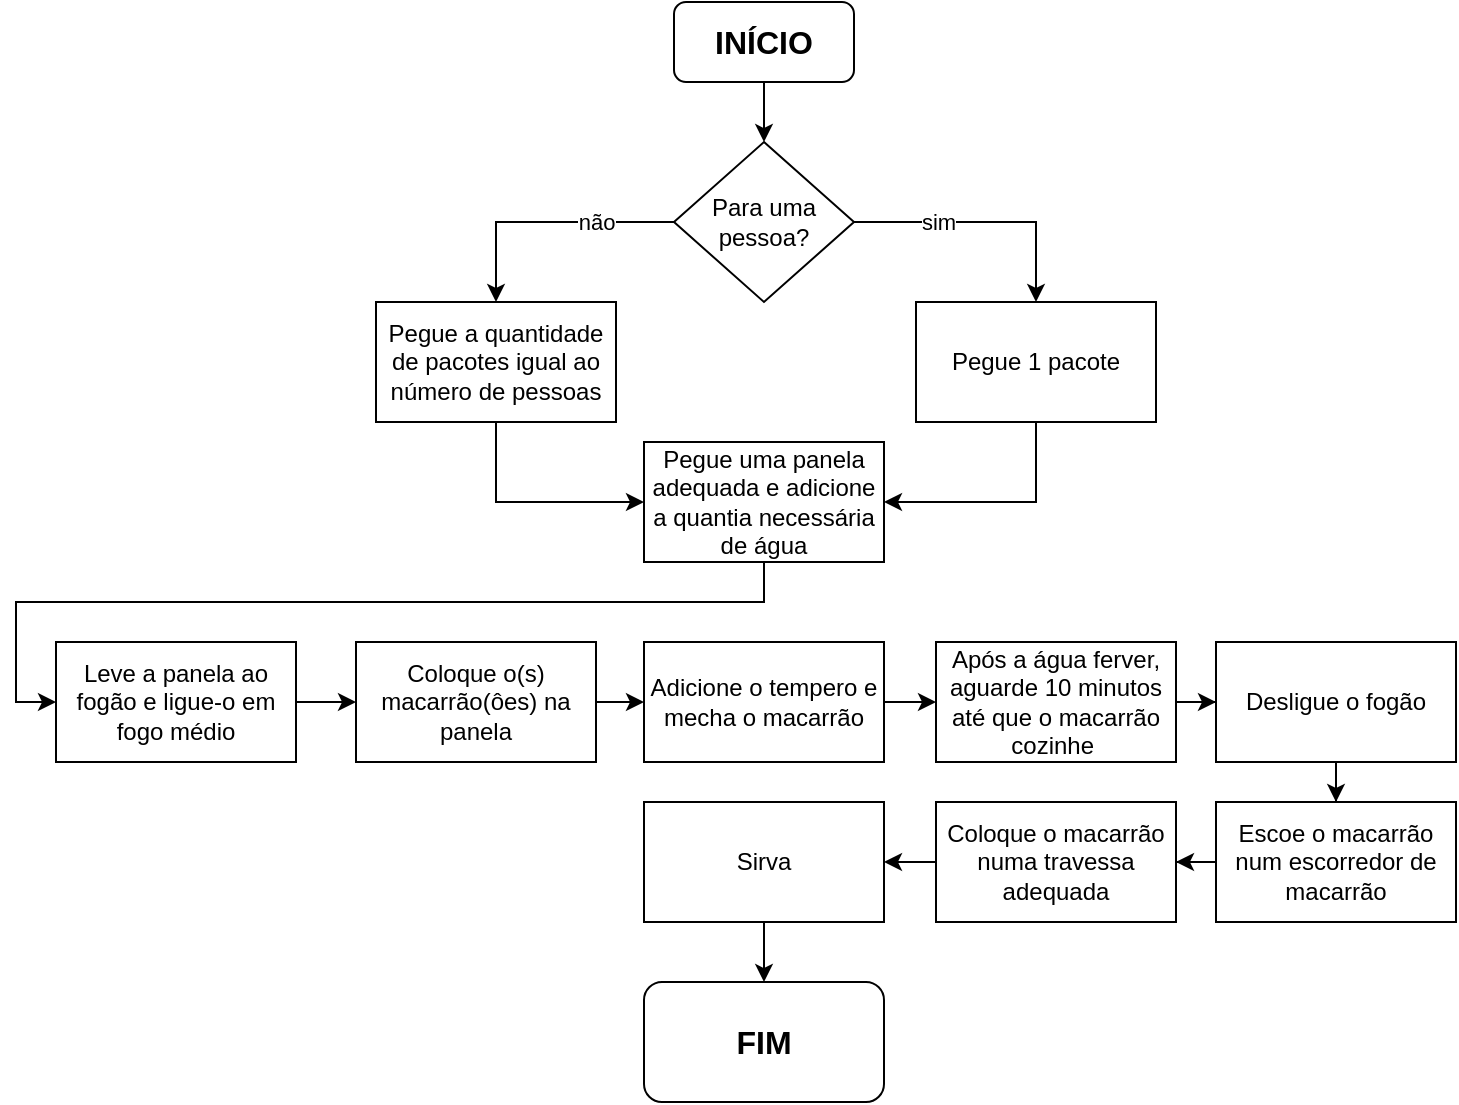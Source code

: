 <mxfile version="21.1.2" type="github">
  <diagram name="Página-1" id="2Ptvhzt_i48_mJHpRBuN">
    <mxGraphModel dx="1035" dy="569" grid="1" gridSize="10" guides="1" tooltips="1" connect="1" arrows="1" fold="1" page="1" pageScale="1" pageWidth="827" pageHeight="1169" math="0" shadow="0">
      <root>
        <mxCell id="0" />
        <mxCell id="1" parent="0" />
        <mxCell id="D16hpOU0ap1t-5sU_G8I-7" style="edgeStyle=orthogonalEdgeStyle;rounded=0;orthogonalLoop=1;jettySize=auto;html=1;exitX=0.5;exitY=1;exitDx=0;exitDy=0;entryX=0.5;entryY=0;entryDx=0;entryDy=0;" edge="1" parent="1" source="D16hpOU0ap1t-5sU_G8I-2" target="D16hpOU0ap1t-5sU_G8I-6">
          <mxGeometry relative="1" as="geometry" />
        </mxCell>
        <mxCell id="D16hpOU0ap1t-5sU_G8I-2" value="&lt;b&gt;&lt;font style=&quot;font-size: 16px;&quot;&gt;INÍCIO&lt;/font&gt;&lt;/b&gt;" style="rounded=1;whiteSpace=wrap;html=1;align=center;" vertex="1" parent="1">
          <mxGeometry x="369" width="90" height="40" as="geometry" />
        </mxCell>
        <mxCell id="D16hpOU0ap1t-5sU_G8I-9" value="sim" style="edgeStyle=orthogonalEdgeStyle;rounded=0;orthogonalLoop=1;jettySize=auto;html=1;exitX=1;exitY=0.5;exitDx=0;exitDy=0;entryX=0.5;entryY=0;entryDx=0;entryDy=0;" edge="1" parent="1" source="D16hpOU0ap1t-5sU_G8I-6" target="D16hpOU0ap1t-5sU_G8I-8">
          <mxGeometry x="-0.366" relative="1" as="geometry">
            <mxPoint as="offset" />
          </mxGeometry>
        </mxCell>
        <mxCell id="D16hpOU0ap1t-5sU_G8I-11" value="não" style="edgeStyle=orthogonalEdgeStyle;rounded=0;orthogonalLoop=1;jettySize=auto;html=1;exitX=0;exitY=0.5;exitDx=0;exitDy=0;entryX=0.5;entryY=0;entryDx=0;entryDy=0;" edge="1" parent="1" source="D16hpOU0ap1t-5sU_G8I-6" target="D16hpOU0ap1t-5sU_G8I-10">
          <mxGeometry x="-0.384" relative="1" as="geometry">
            <mxPoint as="offset" />
          </mxGeometry>
        </mxCell>
        <mxCell id="D16hpOU0ap1t-5sU_G8I-6" value="Para uma pessoa?" style="rhombus;whiteSpace=wrap;html=1;" vertex="1" parent="1">
          <mxGeometry x="369" y="70" width="90" height="80" as="geometry" />
        </mxCell>
        <mxCell id="D16hpOU0ap1t-5sU_G8I-16" style="edgeStyle=orthogonalEdgeStyle;rounded=0;orthogonalLoop=1;jettySize=auto;html=1;exitX=0.5;exitY=1;exitDx=0;exitDy=0;entryX=1;entryY=0.5;entryDx=0;entryDy=0;" edge="1" parent="1" source="D16hpOU0ap1t-5sU_G8I-8" target="D16hpOU0ap1t-5sU_G8I-12">
          <mxGeometry relative="1" as="geometry" />
        </mxCell>
        <mxCell id="D16hpOU0ap1t-5sU_G8I-8" value="Pegue 1 pacote" style="rounded=0;whiteSpace=wrap;html=1;" vertex="1" parent="1">
          <mxGeometry x="490" y="150" width="120" height="60" as="geometry" />
        </mxCell>
        <mxCell id="D16hpOU0ap1t-5sU_G8I-15" style="edgeStyle=orthogonalEdgeStyle;rounded=0;orthogonalLoop=1;jettySize=auto;html=1;exitX=0.5;exitY=1;exitDx=0;exitDy=0;entryX=0;entryY=0.5;entryDx=0;entryDy=0;" edge="1" parent="1" source="D16hpOU0ap1t-5sU_G8I-10" target="D16hpOU0ap1t-5sU_G8I-12">
          <mxGeometry relative="1" as="geometry" />
        </mxCell>
        <mxCell id="D16hpOU0ap1t-5sU_G8I-10" value="Pegue a quantidade de pacotes igual ao número de pessoas" style="rounded=0;whiteSpace=wrap;html=1;" vertex="1" parent="1">
          <mxGeometry x="220" y="150" width="120" height="60" as="geometry" />
        </mxCell>
        <mxCell id="D16hpOU0ap1t-5sU_G8I-34" style="edgeStyle=orthogonalEdgeStyle;rounded=0;orthogonalLoop=1;jettySize=auto;html=1;exitX=0.5;exitY=1;exitDx=0;exitDy=0;entryX=0;entryY=0.5;entryDx=0;entryDy=0;" edge="1" parent="1" source="D16hpOU0ap1t-5sU_G8I-12" target="D16hpOU0ap1t-5sU_G8I-17">
          <mxGeometry relative="1" as="geometry" />
        </mxCell>
        <mxCell id="D16hpOU0ap1t-5sU_G8I-12" value="Pegue uma panela adequada e adicione a quantia necessária de água" style="rounded=0;whiteSpace=wrap;html=1;" vertex="1" parent="1">
          <mxGeometry x="354" y="220" width="120" height="60" as="geometry" />
        </mxCell>
        <mxCell id="D16hpOU0ap1t-5sU_G8I-22" value="" style="edgeStyle=orthogonalEdgeStyle;rounded=0;orthogonalLoop=1;jettySize=auto;html=1;" edge="1" parent="1" source="D16hpOU0ap1t-5sU_G8I-17" target="D16hpOU0ap1t-5sU_G8I-21">
          <mxGeometry relative="1" as="geometry" />
        </mxCell>
        <mxCell id="D16hpOU0ap1t-5sU_G8I-17" value="Leve a panela ao fogão e ligue-o em fogo médio" style="rounded=0;whiteSpace=wrap;html=1;" vertex="1" parent="1">
          <mxGeometry x="60" y="320" width="120" height="60" as="geometry" />
        </mxCell>
        <mxCell id="D16hpOU0ap1t-5sU_G8I-30" value="" style="edgeStyle=orthogonalEdgeStyle;rounded=0;orthogonalLoop=1;jettySize=auto;html=1;" edge="1" parent="1" source="D16hpOU0ap1t-5sU_G8I-21" target="D16hpOU0ap1t-5sU_G8I-23">
          <mxGeometry relative="1" as="geometry" />
        </mxCell>
        <mxCell id="D16hpOU0ap1t-5sU_G8I-21" value="Coloque o(s) macarrão(ôes) na panela" style="whiteSpace=wrap;html=1;rounded=0;" vertex="1" parent="1">
          <mxGeometry x="210" y="320" width="120" height="60" as="geometry" />
        </mxCell>
        <mxCell id="D16hpOU0ap1t-5sU_G8I-26" value="" style="edgeStyle=orthogonalEdgeStyle;rounded=0;orthogonalLoop=1;jettySize=auto;html=1;" edge="1" parent="1" source="D16hpOU0ap1t-5sU_G8I-23" target="D16hpOU0ap1t-5sU_G8I-25">
          <mxGeometry relative="1" as="geometry" />
        </mxCell>
        <mxCell id="D16hpOU0ap1t-5sU_G8I-23" value="Adicione o tempero e mecha o macarrão" style="whiteSpace=wrap;html=1;rounded=0;" vertex="1" parent="1">
          <mxGeometry x="354" y="320" width="120" height="60" as="geometry" />
        </mxCell>
        <mxCell id="D16hpOU0ap1t-5sU_G8I-54" value="" style="edgeStyle=orthogonalEdgeStyle;rounded=0;orthogonalLoop=1;jettySize=auto;html=1;" edge="1" parent="1" source="D16hpOU0ap1t-5sU_G8I-25" target="D16hpOU0ap1t-5sU_G8I-31">
          <mxGeometry relative="1" as="geometry" />
        </mxCell>
        <mxCell id="D16hpOU0ap1t-5sU_G8I-25" value="Após a água ferver, aguarde 10 minutos até que o macarrão cozinhe&amp;nbsp;" style="whiteSpace=wrap;html=1;rounded=0;" vertex="1" parent="1">
          <mxGeometry x="500" y="320" width="120" height="60" as="geometry" />
        </mxCell>
        <mxCell id="D16hpOU0ap1t-5sU_G8I-44" value="" style="edgeStyle=orthogonalEdgeStyle;rounded=0;orthogonalLoop=1;jettySize=auto;html=1;" edge="1" parent="1" source="D16hpOU0ap1t-5sU_G8I-31" target="D16hpOU0ap1t-5sU_G8I-43">
          <mxGeometry relative="1" as="geometry" />
        </mxCell>
        <mxCell id="D16hpOU0ap1t-5sU_G8I-31" value="Desligue o fogão" style="whiteSpace=wrap;html=1;rounded=0;" vertex="1" parent="1">
          <mxGeometry x="640" y="320" width="120" height="60" as="geometry" />
        </mxCell>
        <mxCell id="D16hpOU0ap1t-5sU_G8I-46" value="" style="edgeStyle=orthogonalEdgeStyle;rounded=0;orthogonalLoop=1;jettySize=auto;html=1;" edge="1" parent="1" source="D16hpOU0ap1t-5sU_G8I-43" target="D16hpOU0ap1t-5sU_G8I-45">
          <mxGeometry relative="1" as="geometry" />
        </mxCell>
        <mxCell id="D16hpOU0ap1t-5sU_G8I-43" value="Escoe o macarrão num escorredor de macarrão" style="whiteSpace=wrap;html=1;rounded=0;" vertex="1" parent="1">
          <mxGeometry x="640" y="400" width="120" height="60" as="geometry" />
        </mxCell>
        <mxCell id="D16hpOU0ap1t-5sU_G8I-48" value="" style="edgeStyle=orthogonalEdgeStyle;rounded=0;orthogonalLoop=1;jettySize=auto;html=1;" edge="1" parent="1" source="D16hpOU0ap1t-5sU_G8I-45" target="D16hpOU0ap1t-5sU_G8I-47">
          <mxGeometry relative="1" as="geometry" />
        </mxCell>
        <mxCell id="D16hpOU0ap1t-5sU_G8I-45" value="Coloque o macarrão numa travessa adequada" style="whiteSpace=wrap;html=1;rounded=0;" vertex="1" parent="1">
          <mxGeometry x="500" y="400" width="120" height="60" as="geometry" />
        </mxCell>
        <mxCell id="D16hpOU0ap1t-5sU_G8I-56" value="" style="edgeStyle=orthogonalEdgeStyle;rounded=0;orthogonalLoop=1;jettySize=auto;html=1;" edge="1" parent="1" source="D16hpOU0ap1t-5sU_G8I-47" target="D16hpOU0ap1t-5sU_G8I-55">
          <mxGeometry relative="1" as="geometry" />
        </mxCell>
        <mxCell id="D16hpOU0ap1t-5sU_G8I-47" value="Sirva" style="whiteSpace=wrap;html=1;rounded=0;" vertex="1" parent="1">
          <mxGeometry x="354" y="400" width="120" height="60" as="geometry" />
        </mxCell>
        <mxCell id="D16hpOU0ap1t-5sU_G8I-55" value="&lt;font style=&quot;font-size: 16px;&quot;&gt;&lt;b&gt;FIM&lt;/b&gt;&lt;/font&gt;" style="rounded=1;whiteSpace=wrap;html=1;" vertex="1" parent="1">
          <mxGeometry x="354" y="490" width="120" height="60" as="geometry" />
        </mxCell>
      </root>
    </mxGraphModel>
  </diagram>
</mxfile>
